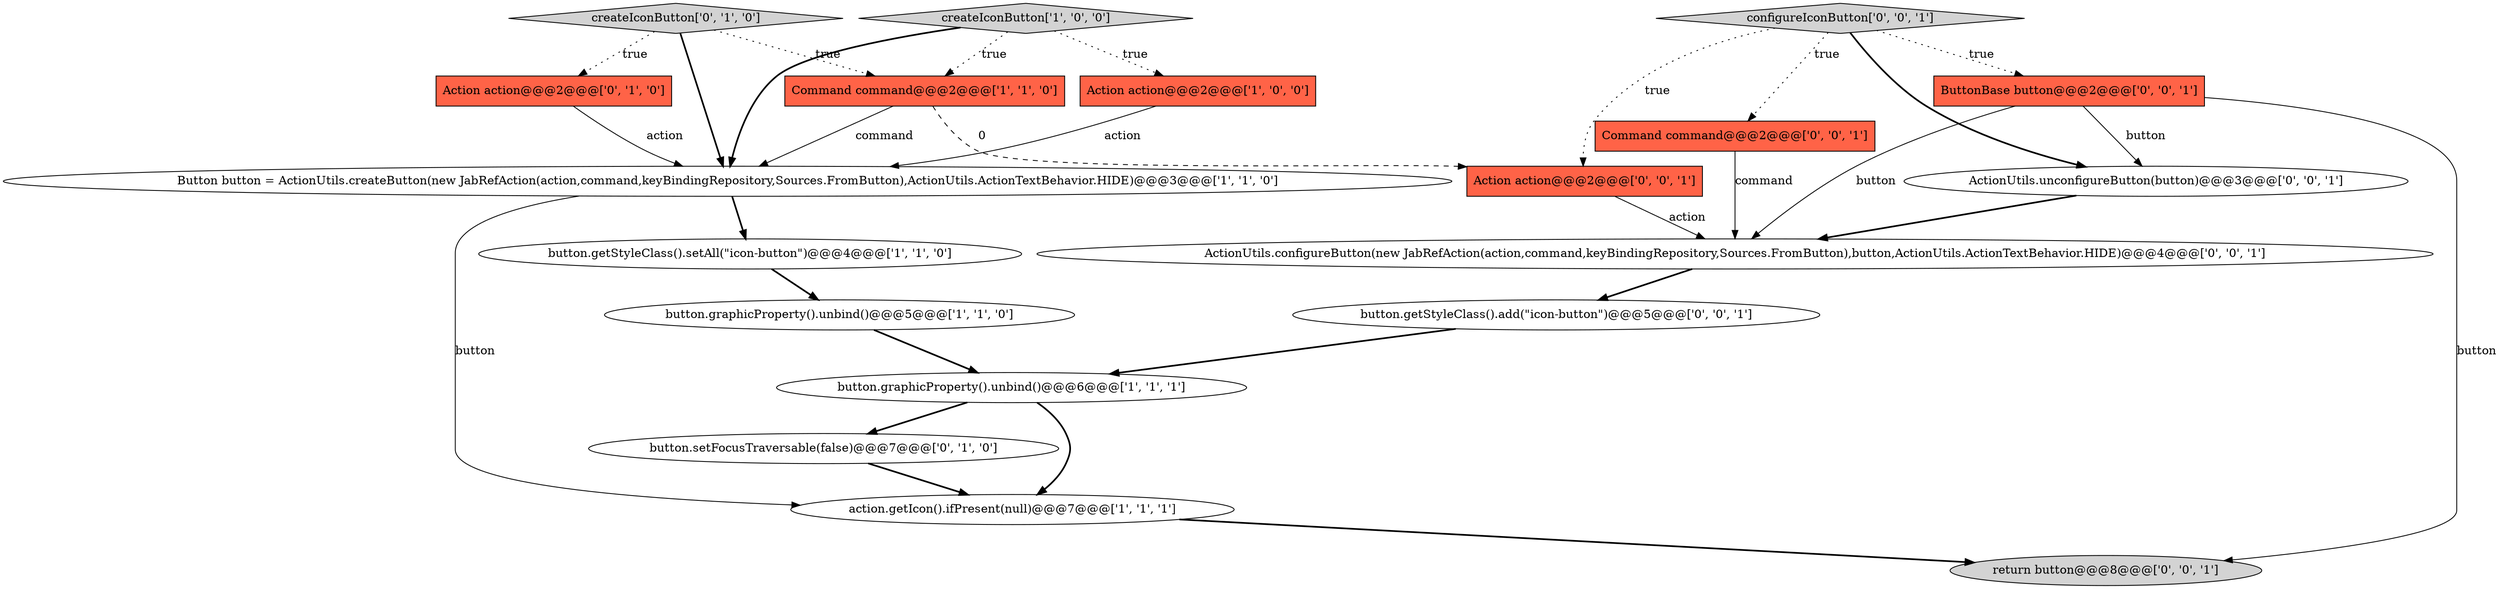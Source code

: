 digraph {
7 [style = filled, label = "Button button = ActionUtils.createButton(new JabRefAction(action,command,keyBindingRepository,Sources.FromButton),ActionUtils.ActionTextBehavior.HIDE)@@@3@@@['1', '1', '0']", fillcolor = white, shape = ellipse image = "AAA0AAABBB1BBB"];
3 [style = filled, label = "Command command@@@2@@@['1', '1', '0']", fillcolor = tomato, shape = box image = "AAA0AAABBB1BBB"];
12 [style = filled, label = "ActionUtils.configureButton(new JabRefAction(action,command,keyBindingRepository,Sources.FromButton),button,ActionUtils.ActionTextBehavior.HIDE)@@@4@@@['0', '0', '1']", fillcolor = white, shape = ellipse image = "AAA0AAABBB3BBB"];
5 [style = filled, label = "action.getIcon().ifPresent(null)@@@7@@@['1', '1', '1']", fillcolor = white, shape = ellipse image = "AAA0AAABBB1BBB"];
15 [style = filled, label = "Command command@@@2@@@['0', '0', '1']", fillcolor = tomato, shape = box image = "AAA0AAABBB3BBB"];
17 [style = filled, label = "Action action@@@2@@@['0', '0', '1']", fillcolor = tomato, shape = box image = "AAA0AAABBB3BBB"];
1 [style = filled, label = "button.getStyleClass().setAll(\"icon-button\")@@@4@@@['1', '1', '0']", fillcolor = white, shape = ellipse image = "AAA0AAABBB1BBB"];
16 [style = filled, label = "ActionUtils.unconfigureButton(button)@@@3@@@['0', '0', '1']", fillcolor = white, shape = ellipse image = "AAA0AAABBB3BBB"];
8 [style = filled, label = "Action action@@@2@@@['0', '1', '0']", fillcolor = tomato, shape = box image = "AAA0AAABBB2BBB"];
11 [style = filled, label = "ButtonBase button@@@2@@@['0', '0', '1']", fillcolor = tomato, shape = box image = "AAA0AAABBB3BBB"];
10 [style = filled, label = "createIconButton['0', '1', '0']", fillcolor = lightgray, shape = diamond image = "AAA0AAABBB2BBB"];
0 [style = filled, label = "Action action@@@2@@@['1', '0', '0']", fillcolor = tomato, shape = box image = "AAA0AAABBB1BBB"];
2 [style = filled, label = "button.graphicProperty().unbind()@@@5@@@['1', '1', '0']", fillcolor = white, shape = ellipse image = "AAA0AAABBB1BBB"];
14 [style = filled, label = "return button@@@8@@@['0', '0', '1']", fillcolor = lightgray, shape = ellipse image = "AAA0AAABBB3BBB"];
18 [style = filled, label = "configureIconButton['0', '0', '1']", fillcolor = lightgray, shape = diamond image = "AAA0AAABBB3BBB"];
6 [style = filled, label = "createIconButton['1', '0', '0']", fillcolor = lightgray, shape = diamond image = "AAA0AAABBB1BBB"];
9 [style = filled, label = "button.setFocusTraversable(false)@@@7@@@['0', '1', '0']", fillcolor = white, shape = ellipse image = "AAA1AAABBB2BBB"];
13 [style = filled, label = "button.getStyleClass().add(\"icon-button\")@@@5@@@['0', '0', '1']", fillcolor = white, shape = ellipse image = "AAA0AAABBB3BBB"];
4 [style = filled, label = "button.graphicProperty().unbind()@@@6@@@['1', '1', '1']", fillcolor = white, shape = ellipse image = "AAA0AAABBB1BBB"];
11->12 [style = solid, label="button"];
11->14 [style = solid, label="button"];
5->14 [style = bold, label=""];
18->15 [style = dotted, label="true"];
0->7 [style = solid, label="action"];
7->5 [style = solid, label="button"];
3->17 [style = dashed, label="0"];
2->4 [style = bold, label=""];
13->4 [style = bold, label=""];
10->3 [style = dotted, label="true"];
4->5 [style = bold, label=""];
8->7 [style = solid, label="action"];
12->13 [style = bold, label=""];
6->0 [style = dotted, label="true"];
18->11 [style = dotted, label="true"];
16->12 [style = bold, label=""];
10->7 [style = bold, label=""];
18->17 [style = dotted, label="true"];
3->7 [style = solid, label="command"];
10->8 [style = dotted, label="true"];
4->9 [style = bold, label=""];
15->12 [style = solid, label="command"];
18->16 [style = bold, label=""];
17->12 [style = solid, label="action"];
6->3 [style = dotted, label="true"];
7->1 [style = bold, label=""];
6->7 [style = bold, label=""];
9->5 [style = bold, label=""];
11->16 [style = solid, label="button"];
1->2 [style = bold, label=""];
}
